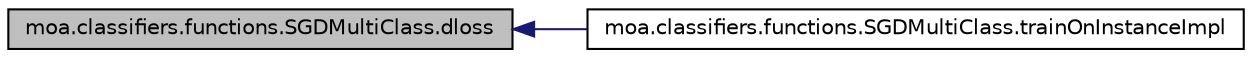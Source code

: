 digraph G
{
  edge [fontname="Helvetica",fontsize="10",labelfontname="Helvetica",labelfontsize="10"];
  node [fontname="Helvetica",fontsize="10",shape=record];
  rankdir=LR;
  Node1 [label="moa.classifiers.functions.SGDMultiClass.dloss",height=0.2,width=0.4,color="black", fillcolor="grey75", style="filled" fontcolor="black"];
  Node1 -> Node2 [dir=back,color="midnightblue",fontsize="10",style="solid",fontname="Helvetica"];
  Node2 [label="moa.classifiers.functions.SGDMultiClass.trainOnInstanceImpl",height=0.2,width=0.4,color="black", fillcolor="white", style="filled",URL="$classmoa_1_1classifiers_1_1functions_1_1SGDMultiClass.html#a80eb3f2f9d30d403c820ee5a2b822179"];
}
